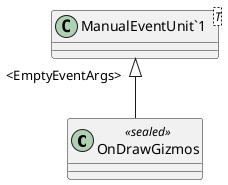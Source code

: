@startuml
class OnDrawGizmos <<sealed>> {
}
class "ManualEventUnit`1"<T> {
}
"ManualEventUnit`1" "<EmptyEventArgs>" <|-- OnDrawGizmos
@enduml
